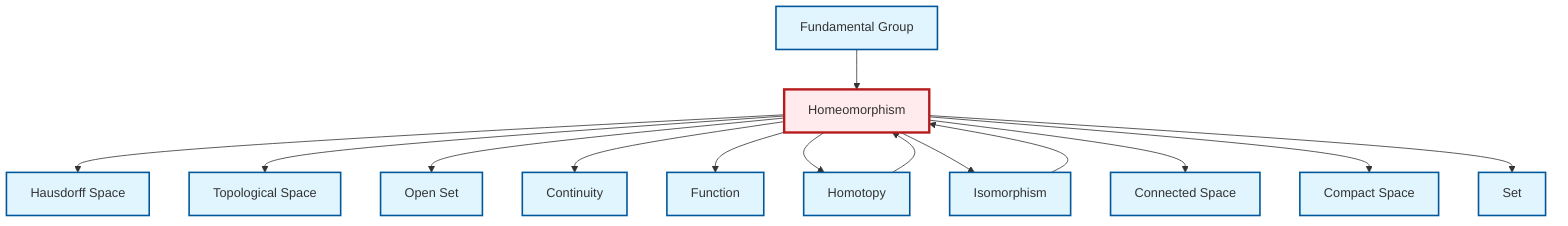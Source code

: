 graph TD
    classDef definition fill:#e1f5fe,stroke:#01579b,stroke-width:2px
    classDef theorem fill:#f3e5f5,stroke:#4a148c,stroke-width:2px
    classDef axiom fill:#fff3e0,stroke:#e65100,stroke-width:2px
    classDef example fill:#e8f5e9,stroke:#1b5e20,stroke-width:2px
    classDef current fill:#ffebee,stroke:#b71c1c,stroke-width:3px
    def-function["Function"]:::definition
    def-compact["Compact Space"]:::definition
    def-hausdorff["Hausdorff Space"]:::definition
    def-homeomorphism["Homeomorphism"]:::definition
    def-set["Set"]:::definition
    def-isomorphism["Isomorphism"]:::definition
    def-connected["Connected Space"]:::definition
    def-fundamental-group["Fundamental Group"]:::definition
    def-homotopy["Homotopy"]:::definition
    def-continuity["Continuity"]:::definition
    def-open-set["Open Set"]:::definition
    def-topological-space["Topological Space"]:::definition
    def-homeomorphism --> def-hausdorff
    def-homotopy --> def-homeomorphism
    def-homeomorphism --> def-topological-space
    def-homeomorphism --> def-open-set
    def-isomorphism --> def-homeomorphism
    def-homeomorphism --> def-continuity
    def-homeomorphism --> def-function
    def-homeomorphism --> def-homotopy
    def-homeomorphism --> def-isomorphism
    def-homeomorphism --> def-connected
    def-homeomorphism --> def-compact
    def-homeomorphism --> def-set
    def-fundamental-group --> def-homeomorphism
    class def-homeomorphism current